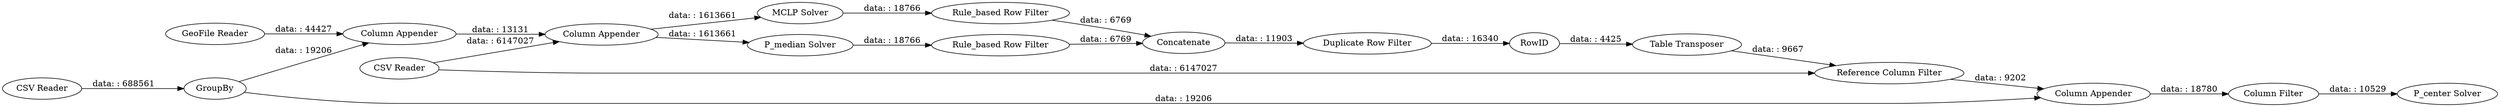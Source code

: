 digraph {
	"-7923638539929402143_9" [label="Rule_based Row Filter"]
	"-7923638539929402143_17" [label="P_center Solver"]
	"-7923638539929402143_10" [label=Concatenate]
	"-7923638539929402143_11" [label="Duplicate Row Filter"]
	"-7923638539929402143_20" [label="Column Appender"]
	"-7923638539929402143_15" [label="Column Appender"]
	"-7923638539929402143_12" [label=RowID]
	"-7923638539929402143_2" [label="CSV Reader"]
	"-7923638539929402143_18" [label="P_median Solver"]
	"-7923638539929402143_4" [label=GroupBy]
	"-7923638539929402143_21" [label="MCLP Solver"]
	"-7923638539929402143_3" [label="CSV Reader"]
	"-7923638539929402143_1" [label="GeoFile Reader"]
	"-7923638539929402143_16" [label="Column Filter"]
	"-7923638539929402143_13" [label="Table Transposer"]
	"-7923638539929402143_14" [label="Reference Column Filter"]
	"-7923638539929402143_8" [label="Rule_based Row Filter"]
	"-7923638539929402143_5" [label="Column Appender"]
	"-7923638539929402143_3" -> "-7923638539929402143_20" [label="data: : 6147027"]
	"-7923638539929402143_11" -> "-7923638539929402143_12" [label="data: : 16340"]
	"-7923638539929402143_1" -> "-7923638539929402143_5" [label="data: : 44427"]
	"-7923638539929402143_21" -> "-7923638539929402143_9" [label="data: : 18766"]
	"-7923638539929402143_15" -> "-7923638539929402143_16" [label="data: : 18780"]
	"-7923638539929402143_14" -> "-7923638539929402143_15" [label="data: : 9202"]
	"-7923638539929402143_2" -> "-7923638539929402143_4" [label="data: : 688561"]
	"-7923638539929402143_12" -> "-7923638539929402143_13" [label="data: : 4425"]
	"-7923638539929402143_18" -> "-7923638539929402143_8" [label="data: : 18766"]
	"-7923638539929402143_4" -> "-7923638539929402143_15" [label="data: : 19206"]
	"-7923638539929402143_8" -> "-7923638539929402143_10" [label="data: : 6769"]
	"-7923638539929402143_9" -> "-7923638539929402143_10" [label="data: : 6769"]
	"-7923638539929402143_13" -> "-7923638539929402143_14" [label="data: : 9667"]
	"-7923638539929402143_10" -> "-7923638539929402143_11" [label="data: : 11903"]
	"-7923638539929402143_4" -> "-7923638539929402143_5" [label="data: : 19206"]
	"-7923638539929402143_16" -> "-7923638539929402143_17" [label="data: : 10529"]
	"-7923638539929402143_3" -> "-7923638539929402143_14" [label="data: : 6147027"]
	"-7923638539929402143_20" -> "-7923638539929402143_21" [label="data: : 1613661"]
	"-7923638539929402143_20" -> "-7923638539929402143_18" [label="data: : 1613661"]
	"-7923638539929402143_5" -> "-7923638539929402143_20" [label="data: : 13131"]
	rankdir=LR
}
